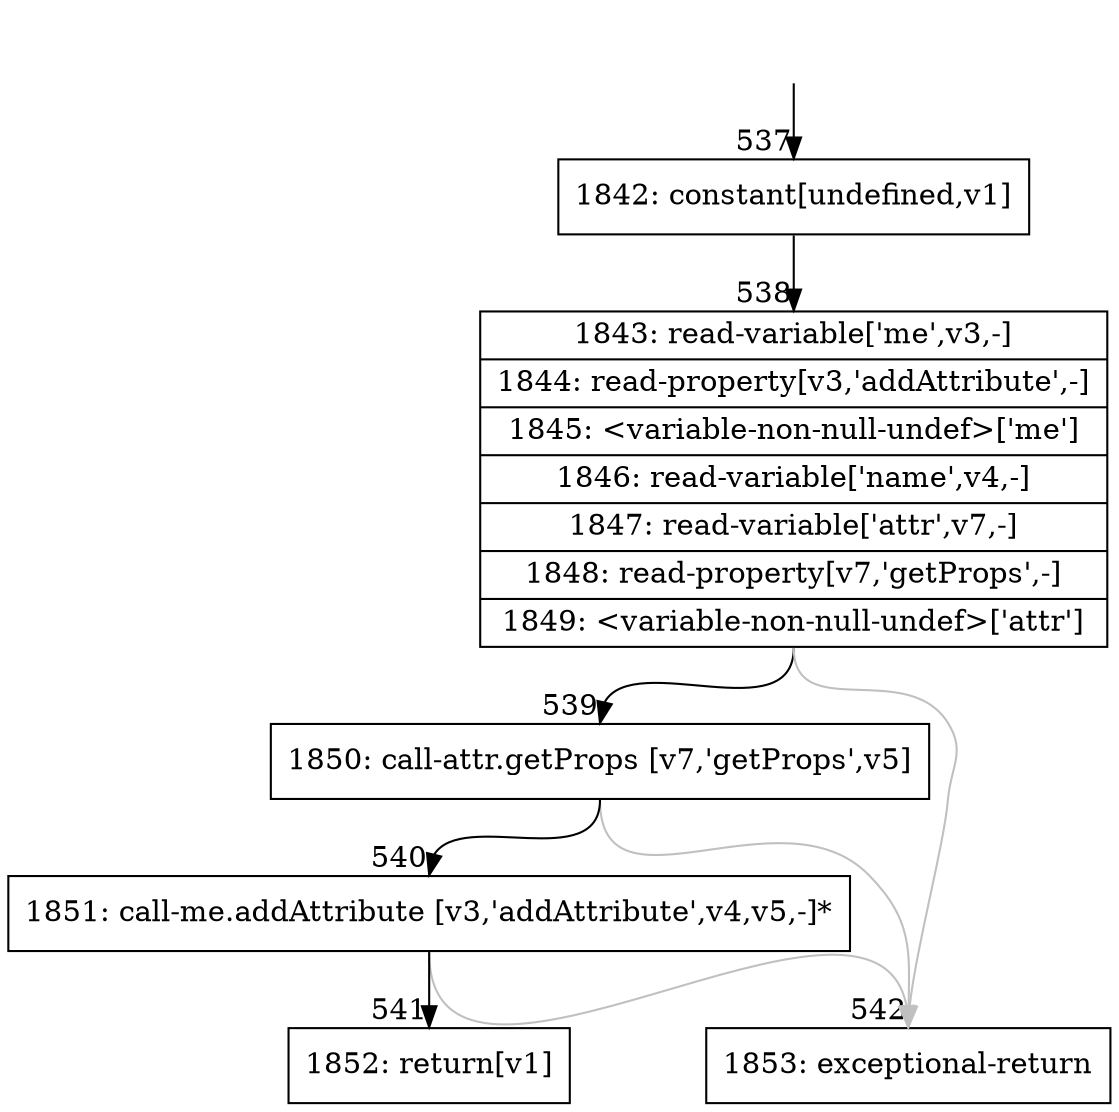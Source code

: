 digraph {
rankdir="TD"
BB_entry60[shape=none,label=""];
BB_entry60 -> BB537 [tailport=s, headport=n, headlabel="    537"]
BB537 [shape=record label="{1842: constant[undefined,v1]}" ] 
BB537 -> BB538 [tailport=s, headport=n, headlabel="      538"]
BB538 [shape=record label="{1843: read-variable['me',v3,-]|1844: read-property[v3,'addAttribute',-]|1845: \<variable-non-null-undef\>['me']|1846: read-variable['name',v4,-]|1847: read-variable['attr',v7,-]|1848: read-property[v7,'getProps',-]|1849: \<variable-non-null-undef\>['attr']}" ] 
BB538 -> BB539 [tailport=s, headport=n, headlabel="      539"]
BB538 -> BB542 [tailport=s, headport=n, color=gray, headlabel="      542"]
BB539 [shape=record label="{1850: call-attr.getProps [v7,'getProps',v5]}" ] 
BB539 -> BB540 [tailport=s, headport=n, headlabel="      540"]
BB539 -> BB542 [tailport=s, headport=n, color=gray]
BB540 [shape=record label="{1851: call-me.addAttribute [v3,'addAttribute',v4,v5,-]*}" ] 
BB540 -> BB541 [tailport=s, headport=n, headlabel="      541"]
BB540 -> BB542 [tailport=s, headport=n, color=gray]
BB541 [shape=record label="{1852: return[v1]}" ] 
BB542 [shape=record label="{1853: exceptional-return}" ] 
//#$~ 601
}
